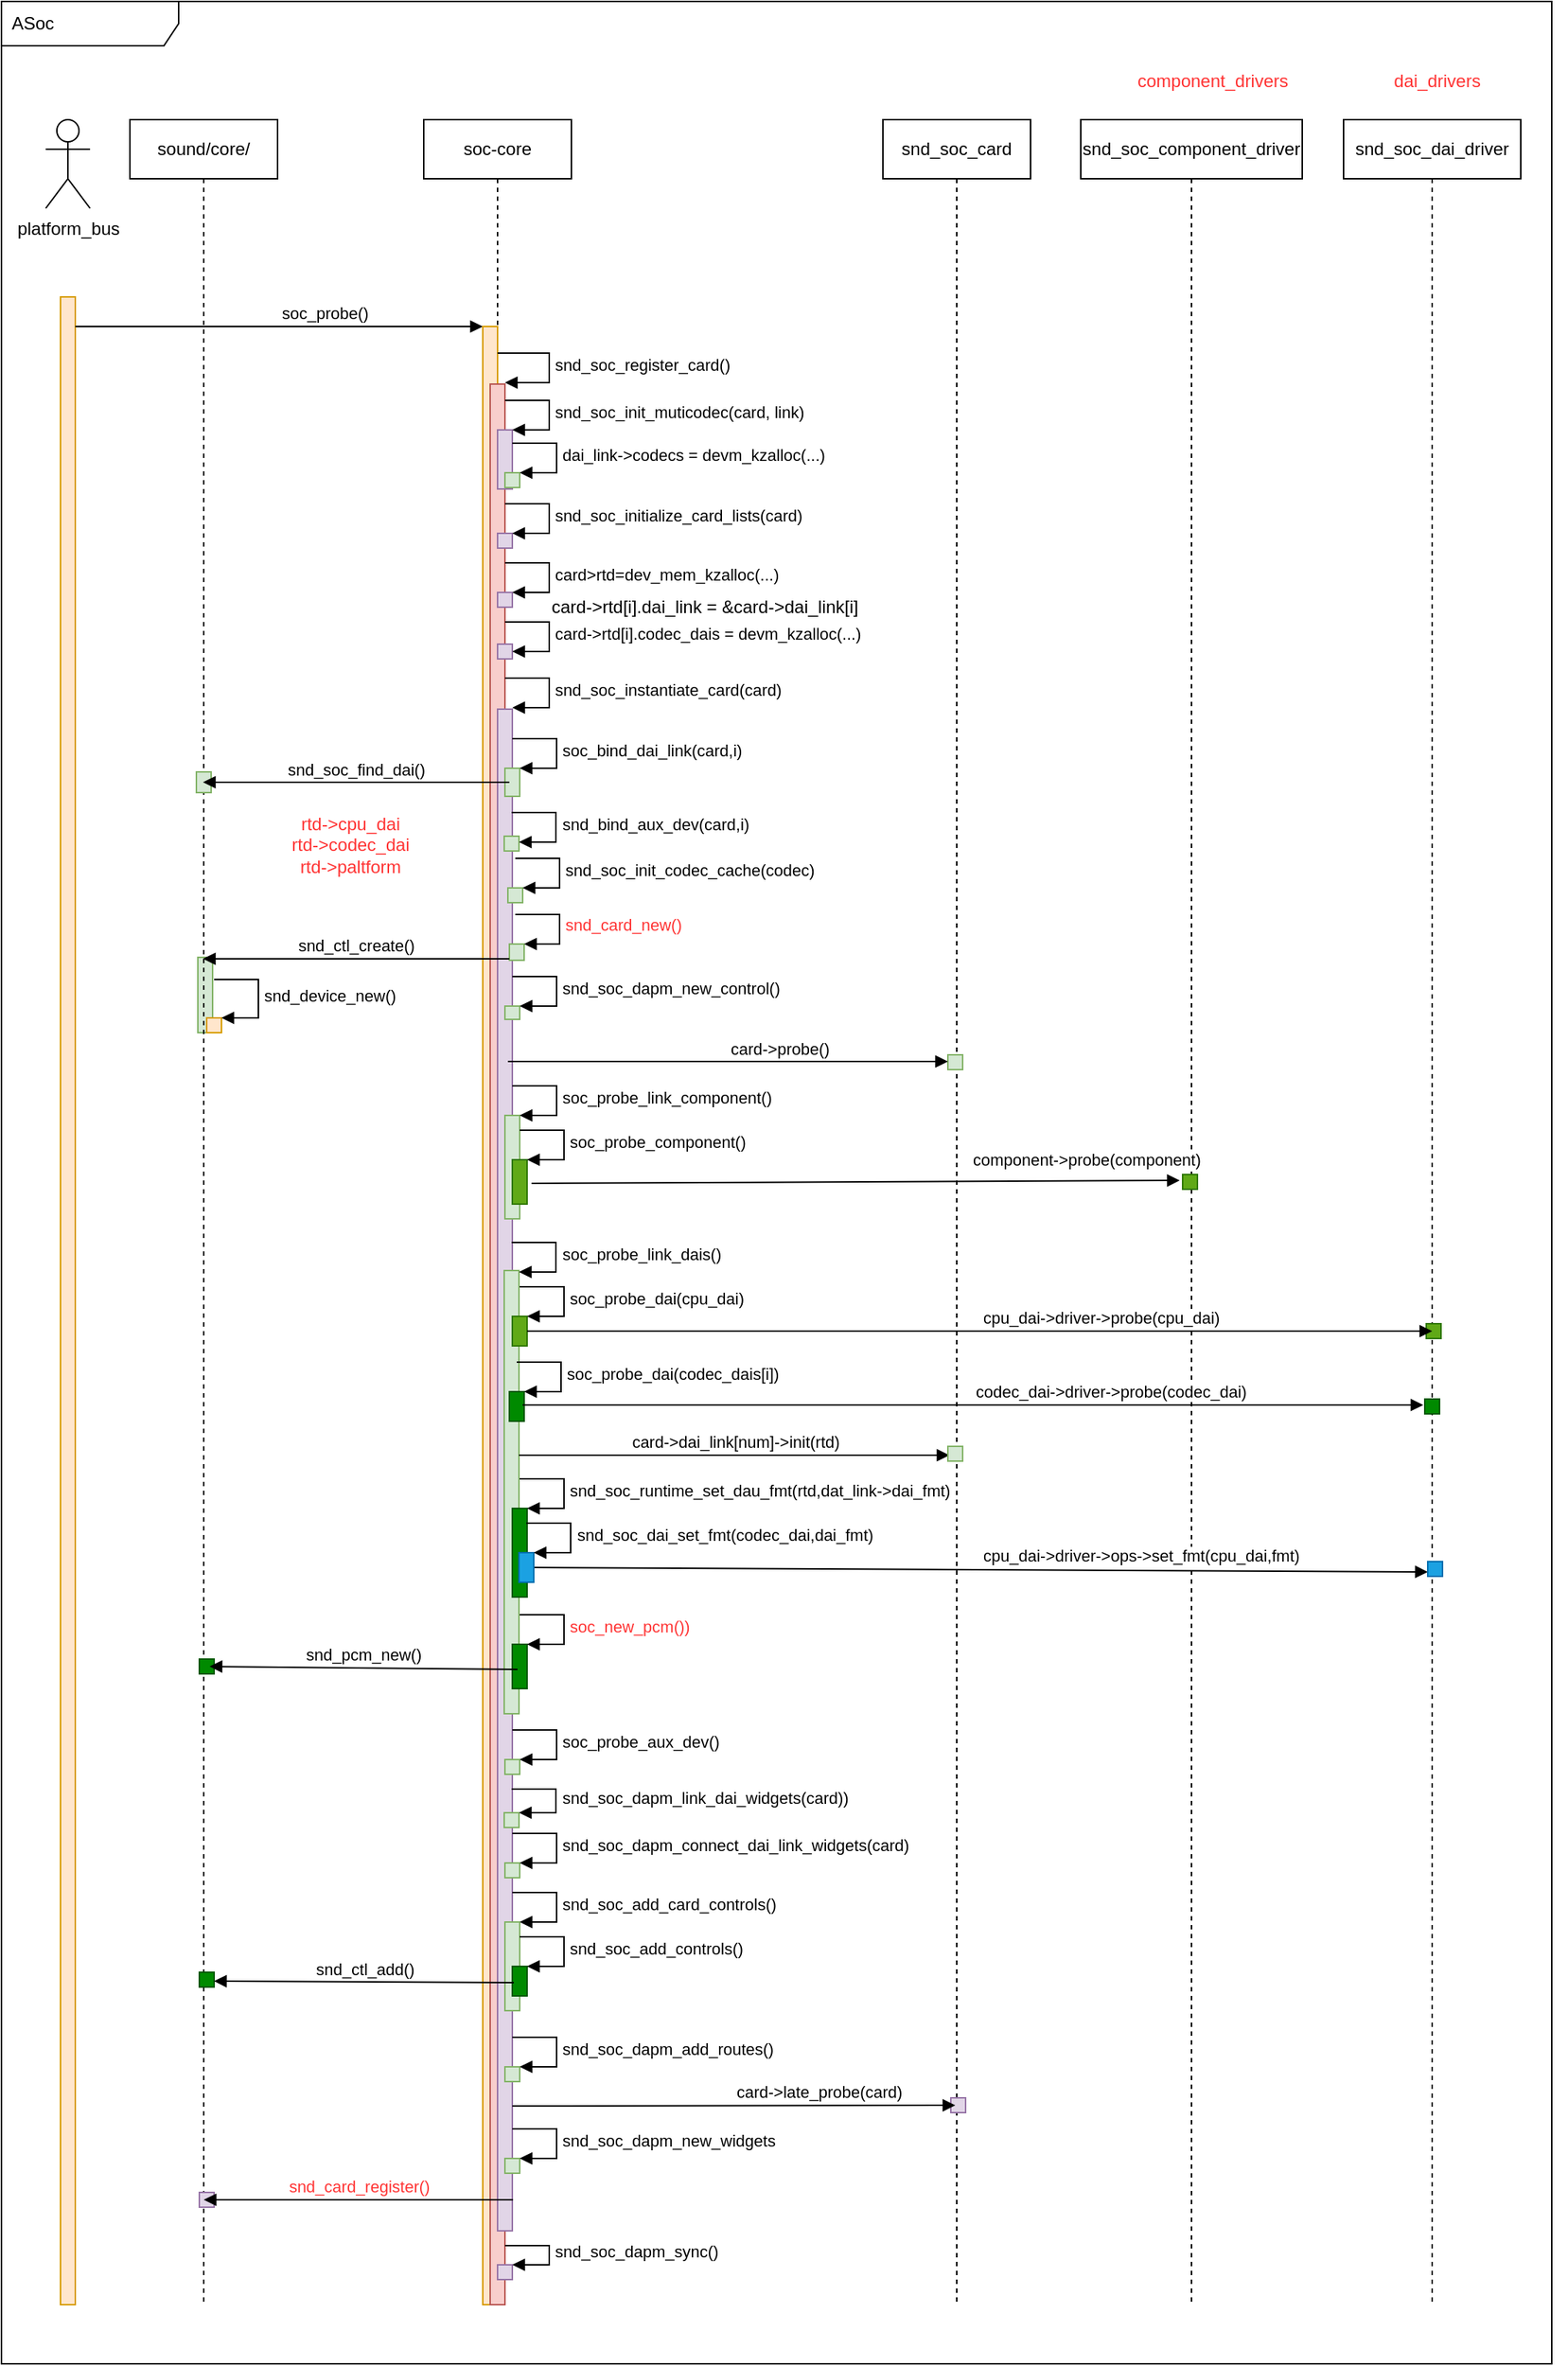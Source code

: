 <mxfile version="20.5.1" type="github">
  <diagram id="NXhFafC3pkW00RlGWNQT" name="第 1 页">
    <mxGraphModel dx="1422" dy="744" grid="1" gridSize="10" guides="1" tooltips="1" connect="1" arrows="1" fold="1" page="1" pageScale="1" pageWidth="1169" pageHeight="827" math="0" shadow="0">
      <root>
        <mxCell id="0" />
        <mxCell id="1" parent="0" />
        <mxCell id="Las0jzsuFajrI9BWyM8r-88" value="" style="group" vertex="1" connectable="0" parent="1">
          <mxGeometry x="86" y="79" width="1030" height="1560" as="geometry" />
        </mxCell>
        <mxCell id="oarNNeKdy15qIypyYPPy-64" value="" style="html=1;points=[];perimeter=orthogonalPerimeter;fillColor=#d5e8d4;strokeColor=#82b366;" parent="Las0jzsuFajrI9BWyM8r-88" vertex="1">
          <mxGeometry x="103" y="608" width="10" height="51" as="geometry" />
        </mxCell>
        <mxCell id="oarNNeKdy15qIypyYPPy-2" value="" style="html=1;points=[];perimeter=orthogonalPerimeter;fillColor=#ffe6cc;strokeColor=#d79b00;" parent="Las0jzsuFajrI9BWyM8r-88" vertex="1">
          <mxGeometry x="10" y="161" width="10" height="1359" as="geometry" />
        </mxCell>
        <mxCell id="oarNNeKdy15qIypyYPPy-18" value="sound/core/" style="shape=umlLifeline;perimeter=lifelinePerimeter;whiteSpace=wrap;html=1;container=1;collapsible=0;recursiveResize=0;outlineConnect=0;" parent="Las0jzsuFajrI9BWyM8r-88" vertex="1">
          <mxGeometry x="57" y="41" width="100" height="1479" as="geometry" />
        </mxCell>
        <mxCell id="Las0jzsuFajrI9BWyM8r-80" value="" style="html=1;points=[];perimeter=orthogonalPerimeter;fillColor=#d5e8d4;strokeColor=#82b366;" vertex="1" parent="oarNNeKdy15qIypyYPPy-18">
          <mxGeometry x="45" y="441.5" width="10" height="14" as="geometry" />
        </mxCell>
        <mxCell id="oarNNeKdy15qIypyYPPy-23" value="platform_bus" style="shape=umlActor;verticalLabelPosition=bottom;verticalAlign=top;html=1;" parent="Las0jzsuFajrI9BWyM8r-88" vertex="1">
          <mxGeometry y="41" width="30" height="60" as="geometry" />
        </mxCell>
        <mxCell id="oarNNeKdy15qIypyYPPy-24" value="" style="line;strokeWidth=1;fillColor=none;align=left;verticalAlign=middle;spacingTop=-1;spacingLeft=3;spacingRight=3;rotatable=0;labelPosition=right;points=[];portConstraint=eastwest;strokeColor=inherit;dashed=1;direction=south;" parent="Las0jzsuFajrI9BWyM8r-88" vertex="1">
          <mxGeometry x="9" y="131" width="8" height="30" as="geometry" />
        </mxCell>
        <mxCell id="oarNNeKdy15qIypyYPPy-26" value="soc_probe()" style="html=1;verticalAlign=bottom;endArrow=block;rounded=0;align=left;" parent="Las0jzsuFajrI9BWyM8r-88" edge="1">
          <mxGeometry width="80" relative="1" as="geometry">
            <mxPoint x="20" y="181" as="sourcePoint" />
            <mxPoint x="296" y="181" as="targetPoint" />
          </mxGeometry>
        </mxCell>
        <mxCell id="oarNNeKdy15qIypyYPPy-27" value="" style="html=1;points=[];perimeter=orthogonalPerimeter;fillColor=#ffe6cc;strokeColor=#d79b00;" parent="Las0jzsuFajrI9BWyM8r-88" vertex="1">
          <mxGeometry x="296" y="181" width="10" height="1339" as="geometry" />
        </mxCell>
        <mxCell id="oarNNeKdy15qIypyYPPy-28" value="soc-core" style="shape=umlLifeline;perimeter=lifelinePerimeter;whiteSpace=wrap;html=1;container=1;collapsible=0;recursiveResize=0;outlineConnect=0;" parent="Las0jzsuFajrI9BWyM8r-88" vertex="1">
          <mxGeometry x="256" y="41" width="100" height="140" as="geometry" />
        </mxCell>
        <mxCell id="oarNNeKdy15qIypyYPPy-29" value="" style="html=1;points=[];perimeter=orthogonalPerimeter;fillColor=#f8cecc;strokeColor=#b85450;" parent="Las0jzsuFajrI9BWyM8r-88" vertex="1">
          <mxGeometry x="301" y="220" width="10" height="1300" as="geometry" />
        </mxCell>
        <mxCell id="oarNNeKdy15qIypyYPPy-30" value="snd_soc_register_card()" style="edgeStyle=orthogonalEdgeStyle;html=1;align=left;spacingLeft=2;endArrow=block;rounded=0;entryX=1;entryY=0;" parent="Las0jzsuFajrI9BWyM8r-88" edge="1">
          <mxGeometry relative="1" as="geometry">
            <mxPoint x="306" y="199" as="sourcePoint" />
            <Array as="points">
              <mxPoint x="341" y="199" />
              <mxPoint x="341" y="219" />
            </Array>
            <mxPoint x="311" y="219.0" as="targetPoint" />
          </mxGeometry>
        </mxCell>
        <mxCell id="oarNNeKdy15qIypyYPPy-40" value="" style="html=1;points=[];perimeter=orthogonalPerimeter;fillColor=#e1d5e7;strokeColor=#9673a6;" parent="Las0jzsuFajrI9BWyM8r-88" vertex="1">
          <mxGeometry x="306" y="321" width="10" height="10" as="geometry" />
        </mxCell>
        <mxCell id="oarNNeKdy15qIypyYPPy-41" value="snd_soc_initialize_card_lists(card)" style="edgeStyle=orthogonalEdgeStyle;html=1;align=left;spacingLeft=2;endArrow=block;rounded=0;entryX=1;entryY=0;" parent="Las0jzsuFajrI9BWyM8r-88" target="oarNNeKdy15qIypyYPPy-40" edge="1">
          <mxGeometry relative="1" as="geometry">
            <mxPoint x="311" y="301" as="sourcePoint" />
            <Array as="points">
              <mxPoint x="341" y="301" />
            </Array>
          </mxGeometry>
        </mxCell>
        <mxCell id="oarNNeKdy15qIypyYPPy-42" value="" style="html=1;points=[];perimeter=orthogonalPerimeter;fillColor=#e1d5e7;strokeColor=#9673a6;" parent="Las0jzsuFajrI9BWyM8r-88" vertex="1">
          <mxGeometry x="306" y="361" width="10" height="10" as="geometry" />
        </mxCell>
        <mxCell id="oarNNeKdy15qIypyYPPy-43" value="card&amp;gt;rtd=dev_mem_kzalloc(...)" style="edgeStyle=orthogonalEdgeStyle;html=1;align=left;spacingLeft=2;endArrow=block;rounded=0;entryX=1;entryY=0;" parent="Las0jzsuFajrI9BWyM8r-88" target="oarNNeKdy15qIypyYPPy-42" edge="1">
          <mxGeometry relative="1" as="geometry">
            <mxPoint x="311" y="341" as="sourcePoint" />
            <Array as="points">
              <mxPoint x="341" y="341" />
            </Array>
          </mxGeometry>
        </mxCell>
        <mxCell id="oarNNeKdy15qIypyYPPy-44" value="" style="html=1;points=[];perimeter=orthogonalPerimeter;fillColor=#e1d5e7;strokeColor=#9673a6;" parent="Las0jzsuFajrI9BWyM8r-88" vertex="1">
          <mxGeometry x="306" y="396" width="10" height="10" as="geometry" />
        </mxCell>
        <mxCell id="oarNNeKdy15qIypyYPPy-45" value="card-&amp;gt;rtd[i].codec_dais = devm_kzalloc(...)" style="edgeStyle=orthogonalEdgeStyle;html=1;align=left;spacingLeft=2;endArrow=block;rounded=0;entryX=1;entryY=0;" parent="Las0jzsuFajrI9BWyM8r-88" edge="1">
          <mxGeometry relative="1" as="geometry">
            <mxPoint x="311" y="381" as="sourcePoint" />
            <Array as="points">
              <mxPoint x="341" y="381" />
            </Array>
            <mxPoint x="316" y="401" as="targetPoint" />
          </mxGeometry>
        </mxCell>
        <mxCell id="oarNNeKdy15qIypyYPPy-46" value="" style="html=1;points=[];perimeter=orthogonalPerimeter;fillColor=#e1d5e7;strokeColor=#9673a6;" parent="Las0jzsuFajrI9BWyM8r-88" vertex="1">
          <mxGeometry x="306" y="440" width="10" height="1030" as="geometry" />
        </mxCell>
        <mxCell id="oarNNeKdy15qIypyYPPy-47" value="snd_soc_instantiate_card(card)" style="edgeStyle=orthogonalEdgeStyle;html=1;align=left;spacingLeft=2;endArrow=block;rounded=0;entryX=1;entryY=0;" parent="Las0jzsuFajrI9BWyM8r-88" edge="1">
          <mxGeometry relative="1" as="geometry">
            <mxPoint x="311" y="419" as="sourcePoint" />
            <Array as="points">
              <mxPoint x="341" y="419" />
            </Array>
            <mxPoint x="316" y="439.0" as="targetPoint" />
          </mxGeometry>
        </mxCell>
        <mxCell id="oarNNeKdy15qIypyYPPy-48" value="" style="html=1;points=[];perimeter=orthogonalPerimeter;fillColor=#d5e8d4;strokeColor=#82b366;" parent="Las0jzsuFajrI9BWyM8r-88" vertex="1">
          <mxGeometry x="311" y="480" width="10" height="19" as="geometry" />
        </mxCell>
        <mxCell id="oarNNeKdy15qIypyYPPy-49" value="soc_bind_dai_link(card,i)" style="edgeStyle=orthogonalEdgeStyle;html=1;align=left;spacingLeft=2;endArrow=block;rounded=0;entryX=1;entryY=0;" parent="Las0jzsuFajrI9BWyM8r-88" target="oarNNeKdy15qIypyYPPy-48" edge="1">
          <mxGeometry relative="1" as="geometry">
            <mxPoint x="316" y="460" as="sourcePoint" />
            <Array as="points">
              <mxPoint x="346" y="460" />
            </Array>
          </mxGeometry>
        </mxCell>
        <mxCell id="oarNNeKdy15qIypyYPPy-56" value="" style="html=1;points=[];perimeter=orthogonalPerimeter;fillColor=#d5e8d4;strokeColor=#82b366;" parent="Las0jzsuFajrI9BWyM8r-88" vertex="1">
          <mxGeometry x="310.5" y="526" width="10" height="10" as="geometry" />
        </mxCell>
        <mxCell id="oarNNeKdy15qIypyYPPy-57" value="snd_bind_aux_dev(card,i)" style="edgeStyle=orthogonalEdgeStyle;html=1;align=left;spacingLeft=2;endArrow=block;rounded=0;entryX=1;entryY=0;" parent="Las0jzsuFajrI9BWyM8r-88" edge="1">
          <mxGeometry relative="1" as="geometry">
            <mxPoint x="315.5" y="510" as="sourcePoint" />
            <Array as="points">
              <mxPoint x="345.5" y="510" />
            </Array>
            <mxPoint x="320.5" y="530" as="targetPoint" />
          </mxGeometry>
        </mxCell>
        <mxCell id="oarNNeKdy15qIypyYPPy-58" value="" style="html=1;points=[];perimeter=orthogonalPerimeter;fillColor=#d5e8d4;strokeColor=#82b366;" parent="Las0jzsuFajrI9BWyM8r-88" vertex="1">
          <mxGeometry x="313" y="561" width="10" height="10" as="geometry" />
        </mxCell>
        <mxCell id="oarNNeKdy15qIypyYPPy-59" value="snd_soc_init_codec_cache(codec)" style="edgeStyle=orthogonalEdgeStyle;html=1;align=left;spacingLeft=2;endArrow=block;rounded=0;entryX=1;entryY=0;" parent="Las0jzsuFajrI9BWyM8r-88" target="oarNNeKdy15qIypyYPPy-58" edge="1">
          <mxGeometry relative="1" as="geometry">
            <mxPoint x="318" y="541" as="sourcePoint" />
            <Array as="points">
              <mxPoint x="348" y="541" />
            </Array>
          </mxGeometry>
        </mxCell>
        <mxCell id="oarNNeKdy15qIypyYPPy-60" value="" style="html=1;points=[];perimeter=orthogonalPerimeter;fillColor=#d5e8d4;strokeColor=#82b366;" parent="Las0jzsuFajrI9BWyM8r-88" vertex="1">
          <mxGeometry x="314" y="599" width="10" height="11" as="geometry" />
        </mxCell>
        <mxCell id="oarNNeKdy15qIypyYPPy-61" value="&lt;font color=&quot;#ff3333&quot;&gt;snd_card_new()&lt;/font&gt;" style="edgeStyle=orthogonalEdgeStyle;html=1;align=left;spacingLeft=2;endArrow=block;rounded=0;entryX=1;entryY=0;" parent="Las0jzsuFajrI9BWyM8r-88" target="oarNNeKdy15qIypyYPPy-60" edge="1">
          <mxGeometry relative="1" as="geometry">
            <mxPoint x="318" y="579" as="sourcePoint" />
            <Array as="points">
              <mxPoint x="348" y="579" />
            </Array>
          </mxGeometry>
        </mxCell>
        <mxCell id="oarNNeKdy15qIypyYPPy-72" value="" style="html=1;points=[];perimeter=orthogonalPerimeter;fillColor=#ffe6cc;strokeColor=#d79b00;" parent="Las0jzsuFajrI9BWyM8r-88" vertex="1">
          <mxGeometry x="109" y="649" width="10" height="10" as="geometry" />
        </mxCell>
        <mxCell id="oarNNeKdy15qIypyYPPy-73" value="snd_device_new()" style="edgeStyle=orthogonalEdgeStyle;html=1;align=left;spacingLeft=2;endArrow=block;rounded=0;entryX=1;entryY=0;" parent="Las0jzsuFajrI9BWyM8r-88" target="oarNNeKdy15qIypyYPPy-72" edge="1">
          <mxGeometry relative="1" as="geometry">
            <mxPoint x="114" y="623" as="sourcePoint" />
            <Array as="points">
              <mxPoint x="144" y="623" />
            </Array>
          </mxGeometry>
        </mxCell>
        <mxCell id="oarNNeKdy15qIypyYPPy-74" value="snd_ctl_create()" style="html=1;verticalAlign=bottom;endArrow=block;rounded=0;" parent="Las0jzsuFajrI9BWyM8r-88" source="oarNNeKdy15qIypyYPPy-60" edge="1">
          <mxGeometry width="80" relative="1" as="geometry">
            <mxPoint x="266" y="609" as="sourcePoint" />
            <mxPoint x="106.5" y="609" as="targetPoint" />
          </mxGeometry>
        </mxCell>
        <mxCell id="oarNNeKdy15qIypyYPPy-75" value="snd_soc_card" style="shape=umlLifeline;perimeter=lifelinePerimeter;whiteSpace=wrap;html=1;container=1;collapsible=0;recursiveResize=0;outlineConnect=0;" parent="Las0jzsuFajrI9BWyM8r-88" vertex="1">
          <mxGeometry x="567" y="41" width="100" height="1479" as="geometry" />
        </mxCell>
        <mxCell id="oarNNeKdy15qIypyYPPy-76" value="" style="html=1;points=[];perimeter=orthogonalPerimeter;fillColor=#d5e8d4;strokeColor=#82b366;" parent="Las0jzsuFajrI9BWyM8r-88" vertex="1">
          <mxGeometry x="311" y="641" width="10" height="9" as="geometry" />
        </mxCell>
        <mxCell id="oarNNeKdy15qIypyYPPy-77" value="snd_soc_dapm_new_control()" style="edgeStyle=orthogonalEdgeStyle;html=1;align=left;spacingLeft=2;endArrow=block;rounded=0;entryX=1;entryY=0;" parent="Las0jzsuFajrI9BWyM8r-88" target="oarNNeKdy15qIypyYPPy-76" edge="1">
          <mxGeometry relative="1" as="geometry">
            <mxPoint x="316" y="621" as="sourcePoint" />
            <Array as="points">
              <mxPoint x="346" y="621" />
            </Array>
          </mxGeometry>
        </mxCell>
        <mxCell id="oarNNeKdy15qIypyYPPy-80" value="" style="html=1;points=[];perimeter=orthogonalPerimeter;fillColor=#d5e8d4;strokeColor=#82b366;" parent="Las0jzsuFajrI9BWyM8r-88" vertex="1">
          <mxGeometry x="611" y="674" width="10" height="10" as="geometry" />
        </mxCell>
        <mxCell id="oarNNeKdy15qIypyYPPy-81" value="card-&amp;gt;probe()" style="html=1;verticalAlign=bottom;endArrow=block;rounded=0;align=left;" parent="Las0jzsuFajrI9BWyM8r-88" edge="1">
          <mxGeometry width="80" relative="1" as="geometry">
            <mxPoint x="313" y="678.5" as="sourcePoint" />
            <mxPoint x="611" y="678.5" as="targetPoint" />
          </mxGeometry>
        </mxCell>
        <mxCell id="oarNNeKdy15qIypyYPPy-82" value="" style="html=1;points=[];perimeter=orthogonalPerimeter;fillColor=#d5e8d4;strokeColor=#82b366;" parent="Las0jzsuFajrI9BWyM8r-88" vertex="1">
          <mxGeometry x="311" y="715" width="10" height="70" as="geometry" />
        </mxCell>
        <mxCell id="oarNNeKdy15qIypyYPPy-83" value="soc_probe_link_component()" style="edgeStyle=orthogonalEdgeStyle;html=1;align=left;spacingLeft=2;endArrow=block;rounded=0;entryX=1;entryY=0;" parent="Las0jzsuFajrI9BWyM8r-88" target="oarNNeKdy15qIypyYPPy-82" edge="1">
          <mxGeometry relative="1" as="geometry">
            <mxPoint x="316" y="695" as="sourcePoint" />
            <Array as="points">
              <mxPoint x="346" y="695" />
            </Array>
          </mxGeometry>
        </mxCell>
        <mxCell id="oarNNeKdy15qIypyYPPy-84" value="" style="html=1;points=[];perimeter=orthogonalPerimeter;fillColor=#60a917;strokeColor=#2D7600;fontColor=#ffffff;" parent="Las0jzsuFajrI9BWyM8r-88" vertex="1">
          <mxGeometry x="316" y="745" width="10" height="30" as="geometry" />
        </mxCell>
        <mxCell id="oarNNeKdy15qIypyYPPy-85" value="soc_probe_component()" style="edgeStyle=orthogonalEdgeStyle;html=1;align=left;spacingLeft=2;endArrow=block;rounded=0;entryX=1;entryY=0;" parent="Las0jzsuFajrI9BWyM8r-88" target="oarNNeKdy15qIypyYPPy-84" edge="1">
          <mxGeometry relative="1" as="geometry">
            <mxPoint x="321" y="725" as="sourcePoint" />
            <Array as="points">
              <mxPoint x="351" y="725" />
            </Array>
          </mxGeometry>
        </mxCell>
        <mxCell id="oarNNeKdy15qIypyYPPy-88" value="snd_soc_component_driver" style="shape=umlLifeline;perimeter=lifelinePerimeter;whiteSpace=wrap;html=1;container=1;collapsible=0;recursiveResize=0;outlineConnect=0;" parent="Las0jzsuFajrI9BWyM8r-88" vertex="1">
          <mxGeometry x="701" y="41" width="150" height="1479" as="geometry" />
        </mxCell>
        <mxCell id="oarNNeKdy15qIypyYPPy-89" value="" style="html=1;points=[];perimeter=orthogonalPerimeter;fillColor=#60a917;fontColor=#ffffff;strokeColor=#2D7600;" parent="Las0jzsuFajrI9BWyM8r-88" vertex="1">
          <mxGeometry x="770" y="755" width="10" height="10" as="geometry" />
        </mxCell>
        <mxCell id="oarNNeKdy15qIypyYPPy-90" value="component-&amp;gt;probe(component)" style="html=1;verticalAlign=bottom;endArrow=block;rounded=0;exitX=1.3;exitY=0.533;exitDx=0;exitDy=0;exitPerimeter=0;entryX=-0.2;entryY=0.4;entryDx=0;entryDy=0;entryPerimeter=0;labelPosition=right;verticalLabelPosition=top;align=left;" parent="Las0jzsuFajrI9BWyM8r-88" source="oarNNeKdy15qIypyYPPy-84" edge="1" target="oarNNeKdy15qIypyYPPy-89">
          <mxGeometry x="0.353" y="6" width="80" relative="1" as="geometry">
            <mxPoint x="791" y="759.5" as="sourcePoint" />
            <mxPoint x="871" y="759.5" as="targetPoint" />
            <mxPoint as="offset" />
          </mxGeometry>
        </mxCell>
        <mxCell id="oarNNeKdy15qIypyYPPy-93" value="" style="html=1;points=[];perimeter=orthogonalPerimeter;fillColor=#d5e8d4;strokeColor=#82b366;" parent="Las0jzsuFajrI9BWyM8r-88" vertex="1">
          <mxGeometry x="310.5" y="820" width="10" height="300" as="geometry" />
        </mxCell>
        <mxCell id="oarNNeKdy15qIypyYPPy-94" value="soc_probe_link_dais()" style="edgeStyle=orthogonalEdgeStyle;html=1;align=left;spacingLeft=2;endArrow=block;rounded=0;entryX=1;entryY=0;" parent="Las0jzsuFajrI9BWyM8r-88" edge="1">
          <mxGeometry relative="1" as="geometry">
            <mxPoint x="315.5" y="801" as="sourcePoint" />
            <Array as="points">
              <mxPoint x="345.5" y="801" />
            </Array>
            <mxPoint x="320.5" y="821.0" as="targetPoint" />
          </mxGeometry>
        </mxCell>
        <mxCell id="oarNNeKdy15qIypyYPPy-95" value="snd_soc_dai_driver" style="shape=umlLifeline;perimeter=lifelinePerimeter;whiteSpace=wrap;html=1;container=1;collapsible=0;recursiveResize=0;outlineConnect=0;" parent="Las0jzsuFajrI9BWyM8r-88" vertex="1">
          <mxGeometry x="879" y="41" width="120" height="1479" as="geometry" />
        </mxCell>
        <mxCell id="oarNNeKdy15qIypyYPPy-96" value="" style="html=1;points=[];perimeter=orthogonalPerimeter;fillColor=#60a917;fontColor=#ffffff;strokeColor=#2D7600;" parent="Las0jzsuFajrI9BWyM8r-88" vertex="1">
          <mxGeometry x="316" y="851" width="10" height="20" as="geometry" />
        </mxCell>
        <mxCell id="oarNNeKdy15qIypyYPPy-97" value="soc_probe_dai(cpu_dai)" style="edgeStyle=orthogonalEdgeStyle;html=1;align=left;spacingLeft=2;endArrow=block;rounded=0;entryX=1;entryY=0;" parent="Las0jzsuFajrI9BWyM8r-88" target="oarNNeKdy15qIypyYPPy-96" edge="1">
          <mxGeometry relative="1" as="geometry">
            <mxPoint x="321" y="831" as="sourcePoint" />
            <Array as="points">
              <mxPoint x="351" y="831" />
            </Array>
          </mxGeometry>
        </mxCell>
        <mxCell id="oarNNeKdy15qIypyYPPy-98" value="" style="html=1;points=[];perimeter=orthogonalPerimeter;fillColor=#60a917;fontColor=#ffffff;strokeColor=#2D7600;" parent="Las0jzsuFajrI9BWyM8r-88" vertex="1">
          <mxGeometry x="935" y="856" width="10" height="10" as="geometry" />
        </mxCell>
        <mxCell id="oarNNeKdy15qIypyYPPy-99" value="cpu_dai-&amp;gt;driver-&amp;gt;probe(cpu_dai)" style="html=1;verticalAlign=bottom;endArrow=block;rounded=0;align=left;labelPosition=right;verticalLabelPosition=top;entryX=0.4;entryY=0.5;entryDx=0;entryDy=0;entryPerimeter=0;" parent="Las0jzsuFajrI9BWyM8r-88" source="oarNNeKdy15qIypyYPPy-96" edge="1" target="oarNNeKdy15qIypyYPPy-98">
          <mxGeometry width="80" relative="1" as="geometry">
            <mxPoint x="326" y="861" as="sourcePoint" />
            <mxPoint x="956" y="861" as="targetPoint" />
          </mxGeometry>
        </mxCell>
        <mxCell id="oarNNeKdy15qIypyYPPy-100" value="" style="html=1;points=[];perimeter=orthogonalPerimeter;fillColor=#008a00;fontColor=#ffffff;strokeColor=#005700;" parent="Las0jzsuFajrI9BWyM8r-88" vertex="1">
          <mxGeometry x="314" y="902" width="10" height="20" as="geometry" />
        </mxCell>
        <mxCell id="oarNNeKdy15qIypyYPPy-101" value="soc_probe_dai(codec_dais[i])" style="edgeStyle=orthogonalEdgeStyle;html=1;align=left;spacingLeft=2;endArrow=block;rounded=0;entryX=1;entryY=0;" parent="Las0jzsuFajrI9BWyM8r-88" target="oarNNeKdy15qIypyYPPy-100" edge="1">
          <mxGeometry relative="1" as="geometry">
            <mxPoint x="319" y="882" as="sourcePoint" />
            <Array as="points">
              <mxPoint x="349" y="882" />
            </Array>
          </mxGeometry>
        </mxCell>
        <mxCell id="oarNNeKdy15qIypyYPPy-103" value="codec_dai-&amp;gt;driver-&amp;gt;probe(codec_dai)" style="html=1;verticalAlign=bottom;endArrow=block;rounded=0;align=left;entryX=-0.1;entryY=0.4;entryDx=0;entryDy=0;entryPerimeter=0;" parent="Las0jzsuFajrI9BWyM8r-88" edge="1" target="oarNNeKdy15qIypyYPPy-102">
          <mxGeometry width="80" relative="1" as="geometry">
            <mxPoint x="323" y="911" as="sourcePoint" />
            <mxPoint x="936" y="911" as="targetPoint" />
          </mxGeometry>
        </mxCell>
        <mxCell id="Las0jzsuFajrI9BWyM8r-2" value="card-&amp;gt;dai_link[num]-&amp;gt;init(rtd)" style="html=1;verticalAlign=bottom;endArrow=block;rounded=0;align=center;entryX=0.1;entryY=0.6;entryDx=0;entryDy=0;entryPerimeter=0;labelPosition=center;verticalLabelPosition=top;" edge="1" parent="Las0jzsuFajrI9BWyM8r-88" target="Las0jzsuFajrI9BWyM8r-3">
          <mxGeometry width="80" relative="1" as="geometry">
            <mxPoint x="320.5" y="945" as="sourcePoint" />
            <mxPoint x="666" y="945" as="targetPoint" />
          </mxGeometry>
        </mxCell>
        <mxCell id="Las0jzsuFajrI9BWyM8r-3" value="" style="html=1;points=[];perimeter=orthogonalPerimeter;fillColor=#d5e8d4;strokeColor=#82b366;" vertex="1" parent="Las0jzsuFajrI9BWyM8r-88">
          <mxGeometry x="611" y="939" width="10" height="10" as="geometry" />
        </mxCell>
        <mxCell id="Las0jzsuFajrI9BWyM8r-9" value="" style="html=1;points=[];perimeter=orthogonalPerimeter;fillColor=#008a00;fontColor=#ffffff;strokeColor=#005700;" vertex="1" parent="Las0jzsuFajrI9BWyM8r-88">
          <mxGeometry x="316" y="981" width="10" height="60" as="geometry" />
        </mxCell>
        <mxCell id="Las0jzsuFajrI9BWyM8r-10" value="snd_soc_runtime_set_dau_fmt(rtd,dat_link-&amp;gt;dai_fmt)" style="edgeStyle=orthogonalEdgeStyle;html=1;align=left;spacingLeft=2;endArrow=block;rounded=0;entryX=1;entryY=0;" edge="1" target="Las0jzsuFajrI9BWyM8r-9" parent="Las0jzsuFajrI9BWyM8r-88">
          <mxGeometry relative="1" as="geometry">
            <mxPoint x="321" y="961" as="sourcePoint" />
            <Array as="points">
              <mxPoint x="351" y="961" />
            </Array>
          </mxGeometry>
        </mxCell>
        <mxCell id="Las0jzsuFajrI9BWyM8r-11" value="" style="html=1;points=[];perimeter=orthogonalPerimeter;fillColor=#1ba1e2;fontColor=#ffffff;strokeColor=#006EAF;" vertex="1" parent="Las0jzsuFajrI9BWyM8r-88">
          <mxGeometry x="320.5" y="1011" width="10" height="20" as="geometry" />
        </mxCell>
        <mxCell id="Las0jzsuFajrI9BWyM8r-12" value="snd_soc_dai_set_fmt(codec_dai,dai_fmt)" style="edgeStyle=orthogonalEdgeStyle;html=1;align=left;spacingLeft=2;endArrow=block;rounded=0;entryX=1;entryY=0;" edge="1" target="Las0jzsuFajrI9BWyM8r-11" parent="Las0jzsuFajrI9BWyM8r-88">
          <mxGeometry relative="1" as="geometry">
            <mxPoint x="325.5" y="991" as="sourcePoint" />
            <Array as="points">
              <mxPoint x="355.5" y="991" />
            </Array>
          </mxGeometry>
        </mxCell>
        <mxCell id="Las0jzsuFajrI9BWyM8r-13" value="cpu_dai-&amp;gt;driver-&amp;gt;ops-&amp;gt;set_fmt(cpu_dai,fmt)" style="html=1;verticalAlign=bottom;endArrow=block;rounded=0;align=left;entryX=0;entryY=0.7;entryDx=0;entryDy=0;entryPerimeter=0;" edge="1" parent="Las0jzsuFajrI9BWyM8r-88" target="Las0jzsuFajrI9BWyM8r-19">
          <mxGeometry width="80" relative="1" as="geometry">
            <mxPoint x="331" y="1021" as="sourcePoint" />
            <mxPoint x="1076" y="1021" as="targetPoint" />
          </mxGeometry>
        </mxCell>
        <mxCell id="Las0jzsuFajrI9BWyM8r-15" value="card-&amp;gt;rtd[i].dai_link = &amp;amp;card-&amp;gt;dai_link[i]" style="text;html=1;align=center;verticalAlign=middle;resizable=0;points=[];autosize=1;strokeColor=none;fillColor=none;" vertex="1" parent="Las0jzsuFajrI9BWyM8r-88">
          <mxGeometry x="330.5" y="356" width="230" height="30" as="geometry" />
        </mxCell>
        <mxCell id="Las0jzsuFajrI9BWyM8r-16" value="&lt;font color=&quot;#ff3333&quot;&gt;rtd-&amp;gt;cpu_dai&lt;br&gt;rtd-&amp;gt;codec_dai&lt;br&gt;rtd-&amp;gt;paltform&lt;/font&gt;" style="text;html=1;align=center;verticalAlign=middle;resizable=0;points=[];autosize=1;strokeColor=none;fillColor=none;" vertex="1" parent="Las0jzsuFajrI9BWyM8r-88">
          <mxGeometry x="156" y="502" width="100" height="60" as="geometry" />
        </mxCell>
        <mxCell id="Las0jzsuFajrI9BWyM8r-19" value="" style="html=1;points=[];perimeter=orthogonalPerimeter;fillColor=#1ba1e2;fontColor=#ffffff;strokeColor=#006EAF;" vertex="1" parent="Las0jzsuFajrI9BWyM8r-88">
          <mxGeometry x="936" y="1017" width="10" height="10" as="geometry" />
        </mxCell>
        <mxCell id="Las0jzsuFajrI9BWyM8r-22" value="" style="html=1;points=[];perimeter=orthogonalPerimeter;fillColor=#008a00;strokeColor=#005700;fontColor=#ffffff;" vertex="1" parent="Las0jzsuFajrI9BWyM8r-88">
          <mxGeometry x="104" y="1083" width="10" height="10" as="geometry" />
        </mxCell>
        <mxCell id="Las0jzsuFajrI9BWyM8r-25" value="" style="html=1;points=[];perimeter=orthogonalPerimeter;fillColor=#008a00;fontColor=#ffffff;strokeColor=#005700;" vertex="1" parent="Las0jzsuFajrI9BWyM8r-88">
          <mxGeometry x="316" y="1073" width="10" height="30" as="geometry" />
        </mxCell>
        <mxCell id="Las0jzsuFajrI9BWyM8r-26" value="&lt;font color=&quot;#ff3333&quot;&gt;soc_new_pcm())&lt;/font&gt;" style="edgeStyle=orthogonalEdgeStyle;html=1;align=left;spacingLeft=2;endArrow=block;rounded=0;entryX=1;entryY=0;" edge="1" target="Las0jzsuFajrI9BWyM8r-25" parent="Las0jzsuFajrI9BWyM8r-88">
          <mxGeometry relative="1" as="geometry">
            <mxPoint x="321" y="1053" as="sourcePoint" />
            <Array as="points">
              <mxPoint x="351" y="1053" />
            </Array>
          </mxGeometry>
        </mxCell>
        <mxCell id="Las0jzsuFajrI9BWyM8r-27" value="snd_pcm_new()" style="html=1;verticalAlign=bottom;endArrow=block;rounded=0;entryX=0.7;entryY=0.2;entryDx=0;entryDy=0;entryPerimeter=0;" edge="1" parent="Las0jzsuFajrI9BWyM8r-88">
          <mxGeometry width="80" relative="1" as="geometry">
            <mxPoint x="319.5" y="1090" as="sourcePoint" />
            <mxPoint x="111" y="1088" as="targetPoint" />
          </mxGeometry>
        </mxCell>
        <mxCell id="Las0jzsuFajrI9BWyM8r-28" value="" style="html=1;points=[];perimeter=orthogonalPerimeter;fillColor=#d5e8d4;strokeColor=#82b366;" vertex="1" parent="Las0jzsuFajrI9BWyM8r-88">
          <mxGeometry x="311" y="1151" width="10" height="10" as="geometry" />
        </mxCell>
        <mxCell id="Las0jzsuFajrI9BWyM8r-29" value="soc_probe_aux_dev()" style="edgeStyle=orthogonalEdgeStyle;html=1;align=left;spacingLeft=2;endArrow=block;rounded=0;entryX=1;entryY=0;" edge="1" target="Las0jzsuFajrI9BWyM8r-28" parent="Las0jzsuFajrI9BWyM8r-88">
          <mxGeometry relative="1" as="geometry">
            <mxPoint x="316" y="1131" as="sourcePoint" />
            <Array as="points">
              <mxPoint x="346" y="1131" />
            </Array>
          </mxGeometry>
        </mxCell>
        <mxCell id="Las0jzsuFajrI9BWyM8r-30" value="" style="html=1;points=[];perimeter=orthogonalPerimeter;fillColor=#d5e8d4;strokeColor=#82b366;" vertex="1" parent="Las0jzsuFajrI9BWyM8r-88">
          <mxGeometry x="310.5" y="1187" width="10" height="10" as="geometry" />
        </mxCell>
        <mxCell id="Las0jzsuFajrI9BWyM8r-31" value="snd_soc_dapm_link_dai_widgets(card))" style="edgeStyle=orthogonalEdgeStyle;html=1;align=left;spacingLeft=2;endArrow=block;rounded=0;entryX=1;entryY=0;" edge="1" target="Las0jzsuFajrI9BWyM8r-30" parent="Las0jzsuFajrI9BWyM8r-88">
          <mxGeometry relative="1" as="geometry">
            <mxPoint x="315.5" y="1171" as="sourcePoint" />
            <Array as="points">
              <mxPoint x="345.5" y="1171" />
            </Array>
          </mxGeometry>
        </mxCell>
        <mxCell id="Las0jzsuFajrI9BWyM8r-32" value="" style="html=1;points=[];perimeter=orthogonalPerimeter;fillColor=#d5e8d4;strokeColor=#82b366;" vertex="1" parent="Las0jzsuFajrI9BWyM8r-88">
          <mxGeometry x="311" y="1221" width="10" height="10" as="geometry" />
        </mxCell>
        <mxCell id="Las0jzsuFajrI9BWyM8r-33" value="snd_soc_dapm_connect_dai_link_widgets(card)" style="edgeStyle=orthogonalEdgeStyle;html=1;align=left;spacingLeft=2;endArrow=block;rounded=0;entryX=1;entryY=0;" edge="1" target="Las0jzsuFajrI9BWyM8r-32" parent="Las0jzsuFajrI9BWyM8r-88">
          <mxGeometry relative="1" as="geometry">
            <mxPoint x="316" y="1201" as="sourcePoint" />
            <Array as="points">
              <mxPoint x="346" y="1201" />
            </Array>
          </mxGeometry>
        </mxCell>
        <mxCell id="Las0jzsuFajrI9BWyM8r-34" value="" style="html=1;points=[];perimeter=orthogonalPerimeter;fillColor=#d5e8d4;strokeColor=#82b366;" vertex="1" parent="Las0jzsuFajrI9BWyM8r-88">
          <mxGeometry x="311" y="1261" width="10" height="60" as="geometry" />
        </mxCell>
        <mxCell id="Las0jzsuFajrI9BWyM8r-35" value="snd_soc_add_card_controls()" style="edgeStyle=orthogonalEdgeStyle;html=1;align=left;spacingLeft=2;endArrow=block;rounded=0;entryX=1;entryY=0;" edge="1" target="Las0jzsuFajrI9BWyM8r-34" parent="Las0jzsuFajrI9BWyM8r-88">
          <mxGeometry relative="1" as="geometry">
            <mxPoint x="316" y="1241" as="sourcePoint" />
            <Array as="points">
              <mxPoint x="346" y="1241" />
            </Array>
          </mxGeometry>
        </mxCell>
        <mxCell id="Las0jzsuFajrI9BWyM8r-39" value="" style="html=1;points=[];perimeter=orthogonalPerimeter;fillColor=#008a00;fontColor=#ffffff;strokeColor=#005700;" vertex="1" parent="Las0jzsuFajrI9BWyM8r-88">
          <mxGeometry x="316" y="1291" width="10" height="20" as="geometry" />
        </mxCell>
        <mxCell id="Las0jzsuFajrI9BWyM8r-40" value="snd_soc_add_controls()" style="edgeStyle=orthogonalEdgeStyle;html=1;align=left;spacingLeft=2;endArrow=block;rounded=0;entryX=1;entryY=0;" edge="1" target="Las0jzsuFajrI9BWyM8r-39" parent="Las0jzsuFajrI9BWyM8r-88">
          <mxGeometry relative="1" as="geometry">
            <mxPoint x="321" y="1271" as="sourcePoint" />
            <Array as="points">
              <mxPoint x="351" y="1271" />
            </Array>
          </mxGeometry>
        </mxCell>
        <mxCell id="Las0jzsuFajrI9BWyM8r-42" value="" style="html=1;points=[];perimeter=orthogonalPerimeter;fillColor=#008a00;strokeColor=#005700;fontColor=#ffffff;" vertex="1" parent="Las0jzsuFajrI9BWyM8r-88">
          <mxGeometry x="104" y="1295" width="10" height="10" as="geometry" />
        </mxCell>
        <mxCell id="Las0jzsuFajrI9BWyM8r-46" value="snd_ctl_add()" style="html=1;verticalAlign=bottom;endArrow=block;rounded=0;exitX=0.1;exitY=0.55;exitDx=0;exitDy=0;exitPerimeter=0;entryX=1;entryY=0.6;entryDx=0;entryDy=0;entryPerimeter=0;" edge="1" parent="Las0jzsuFajrI9BWyM8r-88" source="Las0jzsuFajrI9BWyM8r-39" target="Las0jzsuFajrI9BWyM8r-42">
          <mxGeometry width="80" relative="1" as="geometry">
            <mxPoint x="296" y="1301" as="sourcePoint" />
            <mxPoint x="127" y="1301.5" as="targetPoint" />
          </mxGeometry>
        </mxCell>
        <mxCell id="Las0jzsuFajrI9BWyM8r-48" value="" style="html=1;points=[];perimeter=orthogonalPerimeter;fillColor=#d5e8d4;strokeColor=#82b366;" vertex="1" parent="Las0jzsuFajrI9BWyM8r-88">
          <mxGeometry x="311" y="1359" width="10" height="10" as="geometry" />
        </mxCell>
        <mxCell id="Las0jzsuFajrI9BWyM8r-49" value="snd_soc_dapm_add_routes()" style="edgeStyle=orthogonalEdgeStyle;html=1;align=left;spacingLeft=2;endArrow=block;rounded=0;entryX=1;entryY=0;" edge="1" target="Las0jzsuFajrI9BWyM8r-48" parent="Las0jzsuFajrI9BWyM8r-88">
          <mxGeometry relative="1" as="geometry">
            <mxPoint x="316" y="1339" as="sourcePoint" />
            <Array as="points">
              <mxPoint x="346" y="1339" />
            </Array>
          </mxGeometry>
        </mxCell>
        <mxCell id="Las0jzsuFajrI9BWyM8r-53" value="" style="html=1;points=[];perimeter=orthogonalPerimeter;fillColor=#e1d5e7;strokeColor=#9673a6;" vertex="1" parent="Las0jzsuFajrI9BWyM8r-88">
          <mxGeometry x="613" y="1380" width="10" height="10" as="geometry" />
        </mxCell>
        <mxCell id="Las0jzsuFajrI9BWyM8r-54" value="card-&amp;gt;late_probe(card)" style="html=1;verticalAlign=bottom;endArrow=block;rounded=0;align=left;" edge="1" parent="Las0jzsuFajrI9BWyM8r-88">
          <mxGeometry width="80" relative="1" as="geometry">
            <mxPoint x="316" y="1385.5" as="sourcePoint" />
            <mxPoint x="616" y="1385" as="targetPoint" />
          </mxGeometry>
        </mxCell>
        <mxCell id="Las0jzsuFajrI9BWyM8r-55" value="" style="html=1;points=[];perimeter=orthogonalPerimeter;fillColor=#d5e8d4;strokeColor=#82b366;" vertex="1" parent="Las0jzsuFajrI9BWyM8r-88">
          <mxGeometry x="311" y="1421" width="10" height="10" as="geometry" />
        </mxCell>
        <mxCell id="Las0jzsuFajrI9BWyM8r-56" value="snd_soc_dapm_new_widgets" style="edgeStyle=orthogonalEdgeStyle;html=1;align=left;spacingLeft=2;endArrow=block;rounded=0;entryX=1;entryY=0;" edge="1" target="Las0jzsuFajrI9BWyM8r-55" parent="Las0jzsuFajrI9BWyM8r-88">
          <mxGeometry relative="1" as="geometry">
            <mxPoint x="316" y="1401" as="sourcePoint" />
            <Array as="points">
              <mxPoint x="346" y="1401" />
            </Array>
          </mxGeometry>
        </mxCell>
        <mxCell id="Las0jzsuFajrI9BWyM8r-63" value="" style="html=1;points=[];perimeter=orthogonalPerimeter;fillColor=#e1d5e7;strokeColor=#9673a6;" vertex="1" parent="Las0jzsuFajrI9BWyM8r-88">
          <mxGeometry x="104" y="1444" width="10" height="10" as="geometry" />
        </mxCell>
        <mxCell id="Las0jzsuFajrI9BWyM8r-62" value="&lt;font color=&quot;#ff3333&quot;&gt;snd_card_register()&lt;/font&gt;" style="html=1;verticalAlign=bottom;endArrow=block;rounded=0;" edge="1" parent="Las0jzsuFajrI9BWyM8r-88" target="oarNNeKdy15qIypyYPPy-18">
          <mxGeometry width="80" relative="1" as="geometry">
            <mxPoint x="316.5" y="1449" as="sourcePoint" />
            <mxPoint x="148" y="1449" as="targetPoint" />
          </mxGeometry>
        </mxCell>
        <mxCell id="Las0jzsuFajrI9BWyM8r-65" value="" style="html=1;points=[];perimeter=orthogonalPerimeter;fillColor=#e1d5e7;strokeColor=#9673a6;" vertex="1" parent="Las0jzsuFajrI9BWyM8r-88">
          <mxGeometry x="306" y="1493" width="10" height="10" as="geometry" />
        </mxCell>
        <mxCell id="Las0jzsuFajrI9BWyM8r-66" value="snd_soc_dapm_sync()" style="edgeStyle=orthogonalEdgeStyle;html=1;align=left;spacingLeft=2;endArrow=block;rounded=0;entryX=1;entryY=0;" edge="1" target="Las0jzsuFajrI9BWyM8r-65" parent="Las0jzsuFajrI9BWyM8r-88">
          <mxGeometry relative="1" as="geometry">
            <mxPoint x="311" y="1480" as="sourcePoint" />
            <Array as="points">
              <mxPoint x="341" y="1480" />
            </Array>
          </mxGeometry>
        </mxCell>
        <mxCell id="oarNNeKdy15qIypyYPPy-102" value="" style="html=1;points=[];perimeter=orthogonalPerimeter;fillColor=#008a00;fontColor=#ffffff;strokeColor=#005700;" parent="Las0jzsuFajrI9BWyM8r-88" vertex="1">
          <mxGeometry x="934" y="907" width="10" height="10" as="geometry" />
        </mxCell>
        <mxCell id="Las0jzsuFajrI9BWyM8r-77" value="component_drivers" style="text;html=1;align=center;verticalAlign=middle;resizable=0;points=[];autosize=1;strokeColor=none;fillColor=none;fontColor=#FF3333;" vertex="1" parent="Las0jzsuFajrI9BWyM8r-88">
          <mxGeometry x="725" width="130" height="30" as="geometry" />
        </mxCell>
        <mxCell id="Las0jzsuFajrI9BWyM8r-78" value="dai_drivers" style="text;html=1;align=center;verticalAlign=middle;resizable=0;points=[];autosize=1;strokeColor=none;fillColor=none;fontColor=#FF3333;" vertex="1" parent="Las0jzsuFajrI9BWyM8r-88">
          <mxGeometry x="902" width="80" height="30" as="geometry" />
        </mxCell>
        <mxCell id="Las0jzsuFajrI9BWyM8r-79" value="snd_soc_find_dai()" style="html=1;verticalAlign=bottom;endArrow=block;rounded=0;" edge="1" parent="Las0jzsuFajrI9BWyM8r-88">
          <mxGeometry width="80" relative="1" as="geometry">
            <mxPoint x="314" y="489.5" as="sourcePoint" />
            <mxPoint x="106.5" y="489.5" as="targetPoint" />
          </mxGeometry>
        </mxCell>
        <mxCell id="Las0jzsuFajrI9BWyM8r-81" value="" style="group" vertex="1" connectable="0" parent="Las0jzsuFajrI9BWyM8r-88">
          <mxGeometry x="306" y="231" width="40" height="60" as="geometry" />
        </mxCell>
        <mxCell id="oarNNeKdy15qIypyYPPy-31" value="" style="html=1;points=[];perimeter=orthogonalPerimeter;fillColor=#e1d5e7;strokeColor=#9673a6;" parent="Las0jzsuFajrI9BWyM8r-81" vertex="1">
          <mxGeometry y="20" width="10" height="40" as="geometry" />
        </mxCell>
        <mxCell id="oarNNeKdy15qIypyYPPy-32" value="snd_soc_init_muticodec(card, link)" style="edgeStyle=orthogonalEdgeStyle;html=1;align=left;spacingLeft=2;endArrow=block;rounded=0;entryX=1;entryY=0;" parent="Las0jzsuFajrI9BWyM8r-81" target="oarNNeKdy15qIypyYPPy-31" edge="1">
          <mxGeometry relative="1" as="geometry">
            <mxPoint x="5" as="sourcePoint" />
            <Array as="points">
              <mxPoint x="35" />
            </Array>
          </mxGeometry>
        </mxCell>
        <mxCell id="oarNNeKdy15qIypyYPPy-34" value="" style="html=1;points=[];perimeter=orthogonalPerimeter;fillColor=#d5e8d4;strokeColor=#82b366;" parent="Las0jzsuFajrI9BWyM8r-81" vertex="1">
          <mxGeometry x="5" y="49" width="10" height="10" as="geometry" />
        </mxCell>
        <mxCell id="oarNNeKdy15qIypyYPPy-35" value="dai_link-&amp;gt;codecs = devm_kzalloc(...)" style="edgeStyle=orthogonalEdgeStyle;html=1;align=left;spacingLeft=2;endArrow=block;rounded=0;entryX=1;entryY=0;" parent="Las0jzsuFajrI9BWyM8r-81" target="oarNNeKdy15qIypyYPPy-34" edge="1">
          <mxGeometry relative="1" as="geometry">
            <mxPoint x="10" y="29" as="sourcePoint" />
            <Array as="points">
              <mxPoint x="40" y="29" />
            </Array>
          </mxGeometry>
        </mxCell>
        <mxCell id="Las0jzsuFajrI9BWyM8r-91" value="ASoc" style="shape=umlFrame;whiteSpace=wrap;html=1;width=120;height=30;boundedLbl=1;verticalAlign=middle;align=left;spacingLeft=5;fontColor=#000000;fillColor=none;" vertex="1" parent="Las0jzsuFajrI9BWyM8r-88">
          <mxGeometry x="-30" y="-39" width="1050" height="1599" as="geometry" />
        </mxCell>
      </root>
    </mxGraphModel>
  </diagram>
</mxfile>
